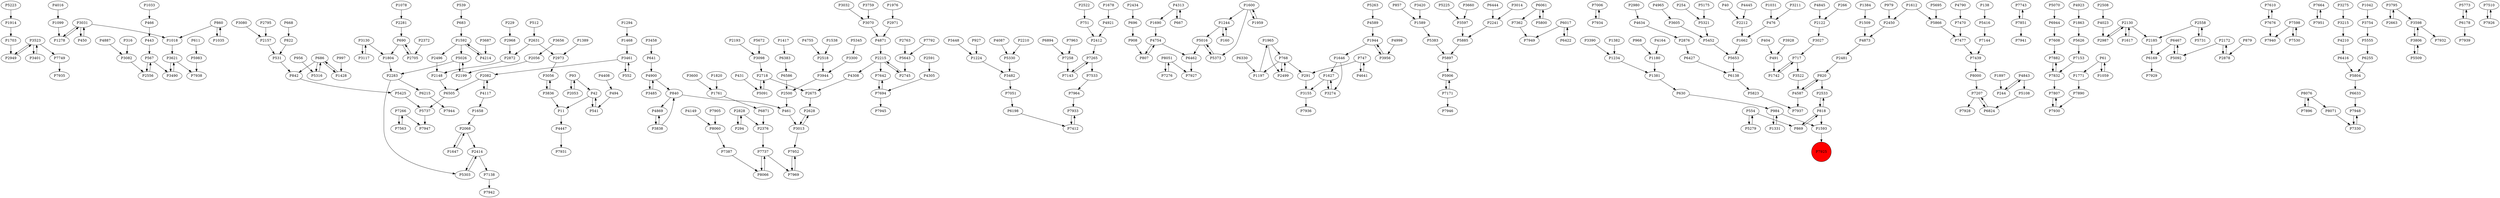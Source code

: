 digraph {
	P3523 -> P2949
	P3031 -> P1278
	P229 -> P2968
	P7266 -> P7947
	P2971 -> P4871
	P2412 -> P7265
	P8051 -> P7927
	P1965 -> P768
	P5885 -> P5897
	P6061 -> P7362
	P7533 -> P7964
	P7006 -> P7934
	P611 -> P5983
	P3031 -> P1018
	P3130 -> P1804
	P2450 -> P4873
	P6824 -> P7207
	P554 -> P5279
	P807 -> P4754
	P7743 -> P7851
	P404 -> P491
	P4408 -> P494
	P1646 -> P3274
	P3117 -> P3130
	P1197 -> P1965
	P3838 -> P840
	P5070 -> P6944
	P6467 -> P6169
	P7153 -> P7832
	P840 -> P461
	P768 -> P1197
	P1031 -> P476
	P138 -> P5416
	P1804 -> P2283
	P1761 -> P6871
	P2631 -> P2872
	P1234 -> P1381
	P7933 -> P7412
	P2212 -> P1662
	P7610 -> P7676
	P2130 -> P2987
	P554 -> P869
	P2533 -> P818
	P1033 -> P466
	P7608 -> P7882
	P2130 -> P1617
	P2522 -> P751
	P4754 -> P6462
	P6330 -> P1197
	P11 -> P4447
	P696 -> P908
	P2056 -> P2199
	P3461 -> P552
	P7832 -> P7882
	P5643 -> P2745
	P7664 -> P7951
	P3401 -> P3523
	P1384 -> P1509
	P7964 -> P7933
	P6017 -> P7949
	P3597 -> P5885
	P6944 -> P7608
	P7265 -> P7143
	P5016 -> P5373
	P7207 -> P6824
	P1678 -> P4921
	P3754 -> P5555
	P2705 -> P690
	P42 -> P541
	P5373 -> P5016
	P1914 -> P1703
	P567 -> P2556
	P8071 -> P7330
	P160 -> P1244
	P7851 -> P7743
	P5695 -> P5866
	P1042 -> P3754
	P2949 -> P3523
	P8066 -> P7737
	P1627 -> P3155
	P7851 -> P7941
	P4117 -> P2082
	P1897 -> P244
	P3274 -> P1627
	P2499 -> P768
	P4845 -> P2122
	P4790 -> P7470
	P2148 -> P6505
	P6255 -> P5804
	P686 -> P5316
	P1600 -> P5373
	P8051 -> P7276
	P1612 -> P2450
	P1658 -> P2068
	P979 -> P2450
	P984 -> P1331
	P2631 -> P2973
	P3621 -> P3490
	P3458 -> P641
	P4214 -> P1592
	P1099 -> P1278
	P461 -> P3013
	P2496 -> P2148
	P1509 -> P4873
	P244 -> P4843
	P2414 -> P7138
	P7642 -> P7694
	P7330 -> P7948
	P2968 -> P2872
	P7676 -> P7610
	P3130 -> P3117
	P2876 -> P6427
	P5823 -> P7937
	P3056 -> P3836
	P3523 -> P7749
	P860 -> P1035
	P822 -> P531
	P5026 -> P2199
	P7676 -> P7940
	P2556 -> P567
	P3013 -> P2628
	P294 -> P2828
	P6586 -> P2500
	P820 -> P2533
	P6416 -> P5804
	P2878 -> P2172
	P2828 -> P2376
	P3836 -> P11
	P6017 -> P6422
	P857 -> P1589
	P630 -> P984
	P4210 -> P6416
	P6444 -> P2241
	P6422 -> P6017
	P1468 -> P3461
	P860 -> P1018
	P1944 -> P1646
	P3598 -> P3806
	P7387 -> P8066
	P818 -> P1593
	P1018 -> P3621
	P5383 -> P5897
	P3600 -> P1761
	P541 -> P42
	P820 -> P4587
	P291 -> P3155
	P1959 -> P1600
	P2185 -> P6169
	P4634 -> P2876
	P443 -> P567
	P1589 -> P5383
	P7171 -> P7946
	P6894 -> P7258
	P2122 -> P3027
	P5653 -> P6138
	P4843 -> P244
	P4313 -> P1690
	P5866 -> P7477
	P879 -> P2878
	P3490 -> P3621
	P3838 -> P4869
	P5316 -> P686
	P7890 -> P7930
	P2376 -> P7737
	P3836 -> P3056
	P7171 -> P5906
	P7258 -> P7143
	P2157 -> P531
	P4149 -> P8060
	P1627 -> P3274
	P1382 -> P1234
	P6467 -> P5092
	P61 -> P1771
	P667 -> P4313
	P3522 -> P4587
	P768 -> P291
	P5108 -> P6824
	P4313 -> P667
	P7694 -> P7945
	P5800 -> P6061
	P4887 -> P3082
	P7598 -> P7530
	P5091 -> P2718
	P3956 -> P1944
	P6462 -> P7927
	P1428 -> P686
	P3013 -> P7952
	P5773 -> P6178
	P668 -> P822
	P840 -> P4869
	P8000 -> P7207
	P5092 -> P6467
	P6383 -> P6586
	P450 -> P3031
	P1771 -> P7890
	P1965 -> P2499
	P2193 -> P3098
	P2500 -> P461
	P4305 -> P7694
	P3448 -> P1224
	P5425 -> P5737
	P3082 -> P2556
	P7276 -> P8051
	P7598 -> P7940
	P6061 -> P5800
	P956 -> P5316
	P8060 -> P7387
	P254 -> P5321
	P3014 -> P2241
	P2591 -> P4305
	P3482 -> P7051
	P7832 -> P7807
	P7896 -> P8076
	P7051 -> P6198
	P4087 -> P5330
	P4869 -> P3838
	P2215 -> P2745
	P4016 -> P1099
	P7265 -> P7533
	P552 -> P3461
	P512 -> P2631
	P997 -> P1428
	P3080 -> P2157
	P4755 -> P2518
	P2283 -> P5303
	P7737 -> P8066
	P3098 -> P2718
	P3944 -> P2500
	P5225 -> P3597
	P7530 -> P7598
	P7470 -> P7477
	P2082 -> P6505
	P5223 -> P1914
	P1294 -> P1468
	P3928 -> P491
	P6178 -> P5773
	P1592 -> P2496
	P3032 -> P3070
	P3031 -> P450
	P3211 -> P476
	P2283 -> P6215
	P2828 -> P294
	P5731 -> P2558
	P2663 -> P3795
	P2215 -> P4308
	P3523 -> P3401
	P3390 -> P1234
	P2172 -> P2878
	P2172 -> P5092
	P1742 -> P717
	P1180 -> P1381
	P5175 -> P5321
	P5555 -> P6255
	P818 -> P869
	P7144 -> P7439
	P93 -> P42
	P2199 -> P5026
	P2718 -> P2675
	P4164 -> P1180
	P4871 -> P2215
	P1617 -> P2130
	P717 -> P3522
	P2987 -> P2130
	P2434 -> P696
	P1647 -> P2068
	P690 -> P1804
	P2053 -> P93
	P7563 -> P7266
	P3806 -> P5509
	P7882 -> P7832
	P1593 -> P7925
	P1703 -> P2949
	P1381 -> P630
	P3621 -> P7938
	P3687 -> P4214
	P7948 -> P7330
	P3275 -> P3215
	P7807 -> P7930
	P5279 -> P554
	P3795 -> P2663
	P2372 -> P2705
	P531 -> P842
	P316 -> P3082
	P1059 -> P61
	P1538 -> P2518
	P1035 -> P860
	P2628 -> P3013
	P8076 -> P7896
	P4900 -> P840
	P4998 -> P3956
	P1244 -> P160
	P6138 -> P5823
	P2558 -> P5731
	P2763 -> P5643
	P6427 -> P6138
	P4641 -> P747
	P968 -> P1180
	P3420 -> P1589
	P4589 -> P1944
	P61 -> P1059
	P4921 -> P2412
	P5983 -> P7938
	P5321 -> P5452
	P683 -> P1592
	P5026 -> P2283
	P6215 -> P7944
	P4965 -> P3605
	P3485 -> P4900
	P768 -> P2499
	P7510 -> P7926
	P6198 -> P7412
	P5626 -> P7153
	P3027 -> P717
	P984 -> P1593
	P1244 -> P5016
	P5303 -> P2414
	P3155 -> P7936
	P3070 -> P4871
	P1224 -> P3482
	P1600 -> P1959
	P3215 -> P4210
	P7143 -> P7265
	P4447 -> P7931
	P4873 -> P2481
	P6178 -> P7939
	P2082 -> P4117
	P2215 -> P7642
	P5737 -> P7947
	P751 -> P2412
	P686 -> P1428
	P7749 -> P7935
	P5263 -> P4589
	P494 -> P541
	P1646 -> P1627
	P1592 -> P4214
	P567 -> P3490
	P7266 -> P7563
	P2241 -> P5885
	P908 -> P807
	P927 -> P1224
	P7934 -> P7006
	P6633 -> P7948
	P5804 -> P6633
	P4900 -> P3485
	P2068 -> P2414
	P3795 -> P3598
	P5016 -> P6462
	P6169 -> P7929
	P2973 -> P3056
	P4587 -> P820
	P3660 -> P3597
	P747 -> P291
	P40 -> P2212
	P539 -> P683
	P1592 -> P5026
	P491 -> P1742
	P5416 -> P7144
	P1690 -> P4754
	P1976 -> P2971
	P2210 -> P5330
	P1662 -> P5653
	P7969 -> P7952
	P266 -> P2122
	P7362 -> P7949
	P7207 -> P7928
	P7138 -> P7942
	P2414 -> P5303
	P4923 -> P1863
	P4754 -> P807
	P4023 -> P2987
	P476 -> P1662
	P7905 -> P8060
	P869 -> P818
	P3461 -> P2082
	P42 -> P11
	P466 -> P443
	P4445 -> P2212
	P1612 -> P5866
	P6871 -> P2376
	P1331 -> P984
	P8076 -> P8071
	P5509 -> P3806
	P2718 -> P5091
	P2068 -> P1647
	P7963 -> P7258
	P5897 -> P5906
	P7792 -> P5643
	P1278 -> P3031
	P690 -> P2705
	P7951 -> P7664
	P7930 -> P7807
	P2558 -> P2185
	P4587 -> P7937
	P7926 -> P7510
	P93 -> P2053
	P686 -> P842
	P2481 -> P820
	P2518 -> P3944
	P1944 -> P3956
	P1417 -> P6383
	P4843 -> P5108
	P3605 -> P5452
	P2980 -> P4634
	P4117 -> P1658
	P3598 -> P7932
	P842 -> P5425
	P3759 -> P3070
	P1600 -> P1244
	P2745 -> P2215
	P818 -> P2533
	P431 -> P5091
	P7412 -> P7933
	P6505 -> P5737
	P2795 -> P2157
	P5906 -> P7171
	P1863 -> P5626
	P1389 -> P2973
	P1820 -> P1761
	P3656 -> P2056
	P7477 -> P7439
	P747 -> P4641
	P5345 -> P3300
	P2675 -> P2628
	P7694 -> P7642
	P1078 -> P2281
	P7952 -> P7969
	P5330 -> P3482
	P3806 -> P3598
	P7439 -> P8000
	P641 -> P4900
	P717 -> P1742
	P2872 -> P2148
	P2281 -> P690
	P2130 -> P2185
	P2508 -> P4023
	P5452 -> P5653
	P5672 -> P3098
	P4308 -> P2675
	P3300 -> P3944
	P7737 -> P7969
	P7925 [shape=circle]
	P7925 [style=filled]
	P7925 [fillcolor=red]
}
